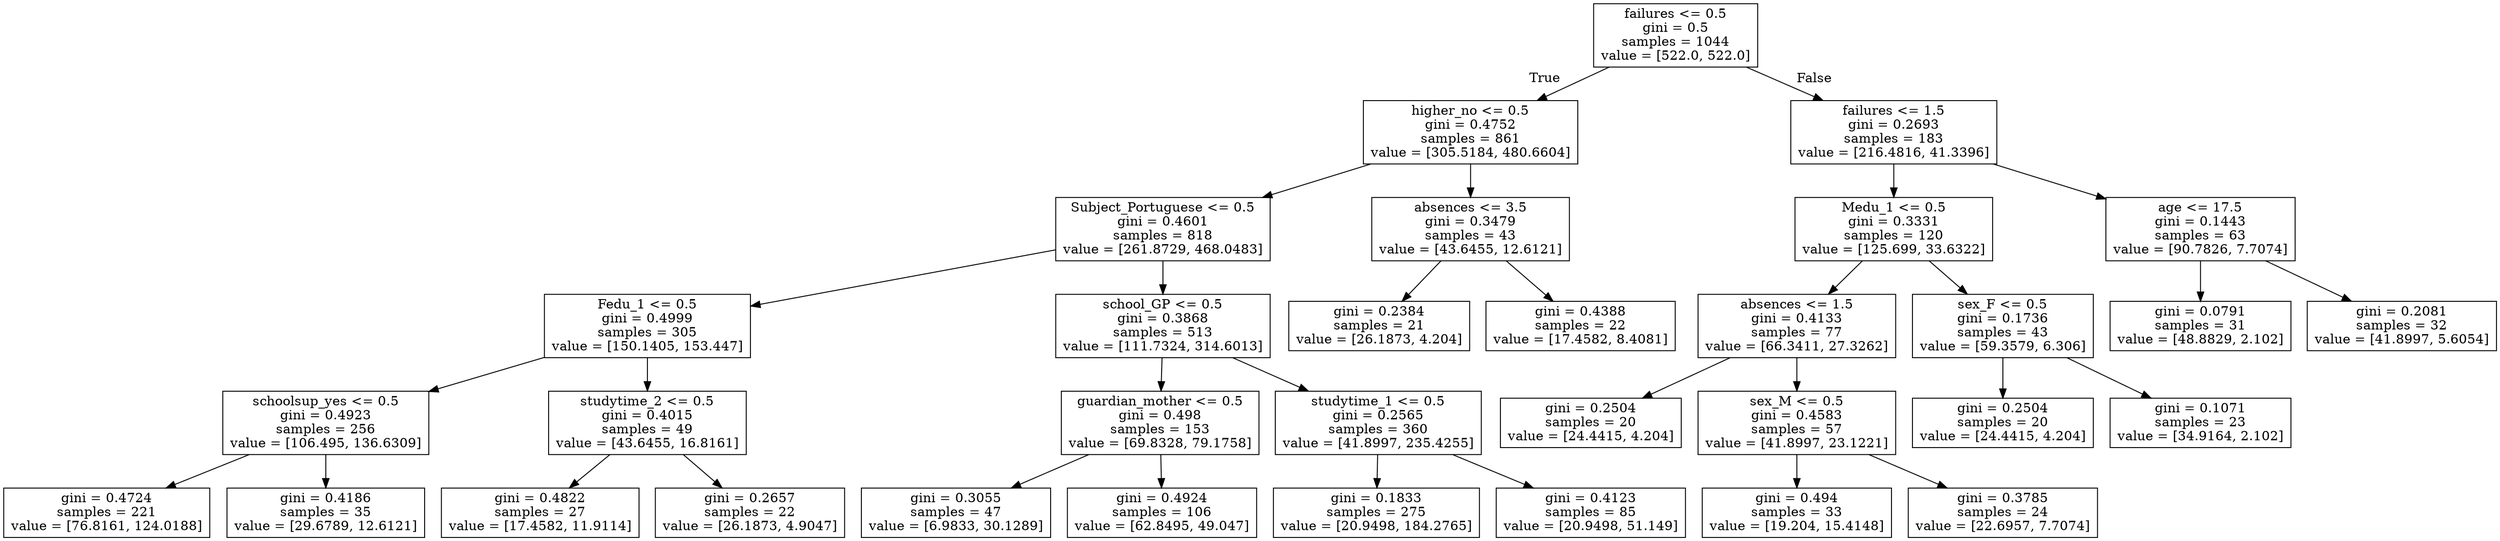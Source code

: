 digraph Tree {
node [shape=box] ;
0 [label="failures <= 0.5\ngini = 0.5\nsamples = 1044\nvalue = [522.0, 522.0]"] ;
1 [label="higher_no <= 0.5\ngini = 0.4752\nsamples = 861\nvalue = [305.5184, 480.6604]"] ;
0 -> 1 [labeldistance=2.5, labelangle=45, headlabel="True"] ;
2 [label="Subject_Portuguese <= 0.5\ngini = 0.4601\nsamples = 818\nvalue = [261.8729, 468.0483]"] ;
1 -> 2 ;
3 [label="Fedu_1 <= 0.5\ngini = 0.4999\nsamples = 305\nvalue = [150.1405, 153.447]"] ;
2 -> 3 ;
4 [label="schoolsup_yes <= 0.5\ngini = 0.4923\nsamples = 256\nvalue = [106.495, 136.6309]"] ;
3 -> 4 ;
5 [label="gini = 0.4724\nsamples = 221\nvalue = [76.8161, 124.0188]"] ;
4 -> 5 ;
6 [label="gini = 0.4186\nsamples = 35\nvalue = [29.6789, 12.6121]"] ;
4 -> 6 ;
7 [label="studytime_2 <= 0.5\ngini = 0.4015\nsamples = 49\nvalue = [43.6455, 16.8161]"] ;
3 -> 7 ;
8 [label="gini = 0.4822\nsamples = 27\nvalue = [17.4582, 11.9114]"] ;
7 -> 8 ;
9 [label="gini = 0.2657\nsamples = 22\nvalue = [26.1873, 4.9047]"] ;
7 -> 9 ;
10 [label="school_GP <= 0.5\ngini = 0.3868\nsamples = 513\nvalue = [111.7324, 314.6013]"] ;
2 -> 10 ;
11 [label="guardian_mother <= 0.5\ngini = 0.498\nsamples = 153\nvalue = [69.8328, 79.1758]"] ;
10 -> 11 ;
12 [label="gini = 0.3055\nsamples = 47\nvalue = [6.9833, 30.1289]"] ;
11 -> 12 ;
13 [label="gini = 0.4924\nsamples = 106\nvalue = [62.8495, 49.047]"] ;
11 -> 13 ;
14 [label="studytime_1 <= 0.5\ngini = 0.2565\nsamples = 360\nvalue = [41.8997, 235.4255]"] ;
10 -> 14 ;
15 [label="gini = 0.1833\nsamples = 275\nvalue = [20.9498, 184.2765]"] ;
14 -> 15 ;
16 [label="gini = 0.4123\nsamples = 85\nvalue = [20.9498, 51.149]"] ;
14 -> 16 ;
17 [label="absences <= 3.5\ngini = 0.3479\nsamples = 43\nvalue = [43.6455, 12.6121]"] ;
1 -> 17 ;
18 [label="gini = 0.2384\nsamples = 21\nvalue = [26.1873, 4.204]"] ;
17 -> 18 ;
19 [label="gini = 0.4388\nsamples = 22\nvalue = [17.4582, 8.4081]"] ;
17 -> 19 ;
20 [label="failures <= 1.5\ngini = 0.2693\nsamples = 183\nvalue = [216.4816, 41.3396]"] ;
0 -> 20 [labeldistance=2.5, labelangle=-45, headlabel="False"] ;
21 [label="Medu_1 <= 0.5\ngini = 0.3331\nsamples = 120\nvalue = [125.699, 33.6322]"] ;
20 -> 21 ;
22 [label="absences <= 1.5\ngini = 0.4133\nsamples = 77\nvalue = [66.3411, 27.3262]"] ;
21 -> 22 ;
23 [label="gini = 0.2504\nsamples = 20\nvalue = [24.4415, 4.204]"] ;
22 -> 23 ;
24 [label="sex_M <= 0.5\ngini = 0.4583\nsamples = 57\nvalue = [41.8997, 23.1221]"] ;
22 -> 24 ;
25 [label="gini = 0.494\nsamples = 33\nvalue = [19.204, 15.4148]"] ;
24 -> 25 ;
26 [label="gini = 0.3785\nsamples = 24\nvalue = [22.6957, 7.7074]"] ;
24 -> 26 ;
27 [label="sex_F <= 0.5\ngini = 0.1736\nsamples = 43\nvalue = [59.3579, 6.306]"] ;
21 -> 27 ;
28 [label="gini = 0.2504\nsamples = 20\nvalue = [24.4415, 4.204]"] ;
27 -> 28 ;
29 [label="gini = 0.1071\nsamples = 23\nvalue = [34.9164, 2.102]"] ;
27 -> 29 ;
30 [label="age <= 17.5\ngini = 0.1443\nsamples = 63\nvalue = [90.7826, 7.7074]"] ;
20 -> 30 ;
31 [label="gini = 0.0791\nsamples = 31\nvalue = [48.8829, 2.102]"] ;
30 -> 31 ;
32 [label="gini = 0.2081\nsamples = 32\nvalue = [41.8997, 5.6054]"] ;
30 -> 32 ;
}
